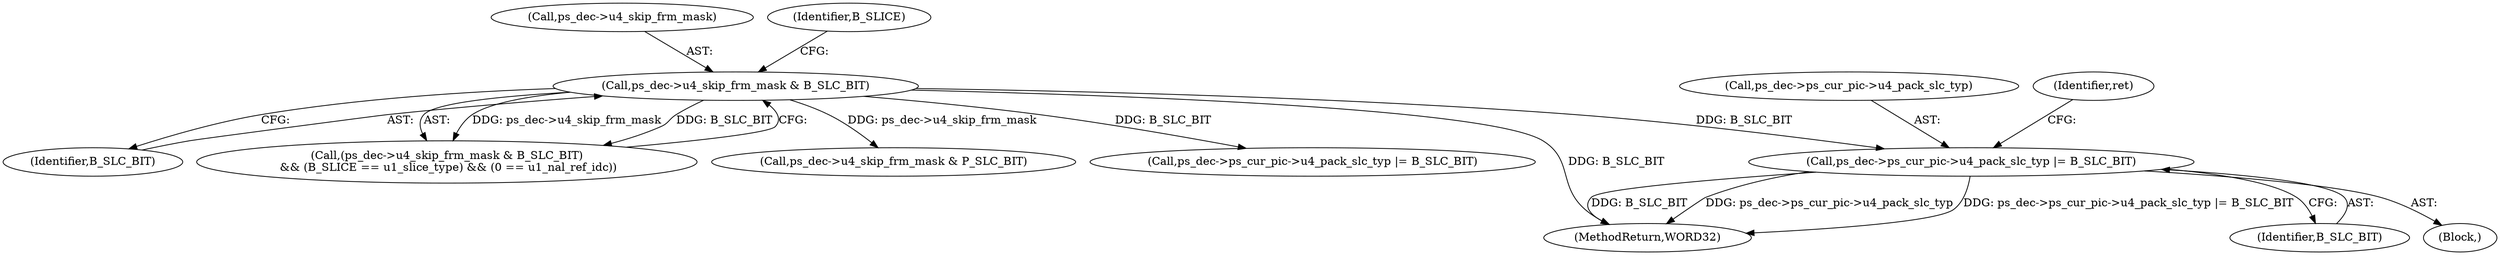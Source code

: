 digraph "0_Android_0b23c81c3dd9ec38f7e6806a3955fed1925541a0_2@pointer" {
"1002491" [label="(Call,ps_dec->ps_cur_pic->u4_pack_slc_typ |= B_SLC_BIT)"];
"1001840" [label="(Call,ps_dec->u4_skip_frm_mask & B_SLC_BIT)"];
"1002490" [label="(Block,)"];
"1002589" [label="(MethodReturn,WORD32)"];
"1001844" [label="(Identifier,B_SLC_BIT)"];
"1002497" [label="(Identifier,B_SLC_BIT)"];
"1002491" [label="(Call,ps_dec->ps_cur_pic->u4_pack_slc_typ |= B_SLC_BIT)"];
"1001840" [label="(Call,ps_dec->u4_skip_frm_mask & B_SLC_BIT)"];
"1001841" [label="(Call,ps_dec->u4_skip_frm_mask)"];
"1001839" [label="(Call,(ps_dec->u4_skip_frm_mask & B_SLC_BIT)\n && (B_SLICE == u1_slice_type) && (0 == u1_nal_ref_idc))"];
"1001855" [label="(Call,ps_dec->u4_skip_frm_mask & P_SLC_BIT)"];
"1001870" [label="(Call,ps_dec->ps_cur_pic->u4_pack_slc_typ |= B_SLC_BIT)"];
"1002492" [label="(Call,ps_dec->ps_cur_pic->u4_pack_slc_typ)"];
"1002499" [label="(Identifier,ret)"];
"1001847" [label="(Identifier,B_SLICE)"];
"1002491" -> "1002490"  [label="AST: "];
"1002491" -> "1002497"  [label="CFG: "];
"1002492" -> "1002491"  [label="AST: "];
"1002497" -> "1002491"  [label="AST: "];
"1002499" -> "1002491"  [label="CFG: "];
"1002491" -> "1002589"  [label="DDG: B_SLC_BIT"];
"1002491" -> "1002589"  [label="DDG: ps_dec->ps_cur_pic->u4_pack_slc_typ"];
"1002491" -> "1002589"  [label="DDG: ps_dec->ps_cur_pic->u4_pack_slc_typ |= B_SLC_BIT"];
"1001840" -> "1002491"  [label="DDG: B_SLC_BIT"];
"1001840" -> "1001839"  [label="AST: "];
"1001840" -> "1001844"  [label="CFG: "];
"1001841" -> "1001840"  [label="AST: "];
"1001844" -> "1001840"  [label="AST: "];
"1001847" -> "1001840"  [label="CFG: "];
"1001839" -> "1001840"  [label="CFG: "];
"1001840" -> "1002589"  [label="DDG: B_SLC_BIT"];
"1001840" -> "1001839"  [label="DDG: ps_dec->u4_skip_frm_mask"];
"1001840" -> "1001839"  [label="DDG: B_SLC_BIT"];
"1001840" -> "1001855"  [label="DDG: ps_dec->u4_skip_frm_mask"];
"1001840" -> "1001870"  [label="DDG: B_SLC_BIT"];
}

